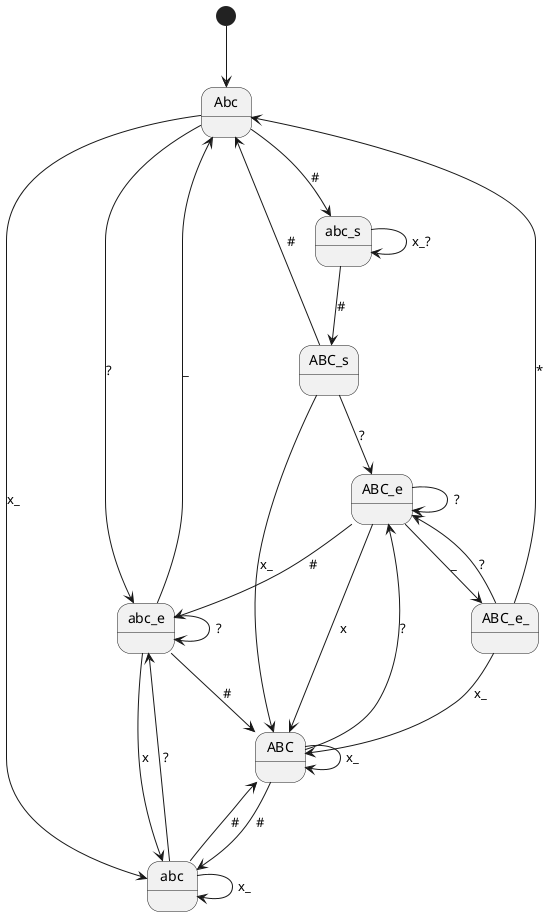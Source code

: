 @startuml
'https://plantuml.com/state-diagram
[*] --> Abc

Abc --> abc_s: #
Abc --> abc: x_
Abc --> abc_e: ?

abc_s --> ABC_s: #
abc_s --> abc_s: x_?

ABC_s --> Abc: #
ABC_s --> ABC: x_
ABC_s --> ABC_e: ?

abc --> ABC: #
abc --> abc_e: ?
abc --> abc: x_

ABC --> abc: #
ABC --> ABC: x_
ABC --> ABC_e: ?

abc_e --> abc_e: ?
abc_e --> Abc: _
abc_e --> abc: x
abc_e --> ABC: #

ABC_e --> ABC: x
ABC_e --> ABC_e_: _
ABC_e --> ABC_e: ?
ABC_e --> abc_e: #

ABC_e_ --> ABC: x_
ABC_e_ --> Abc: *
ABC_e_ --> ABC_e: ?
@enduml